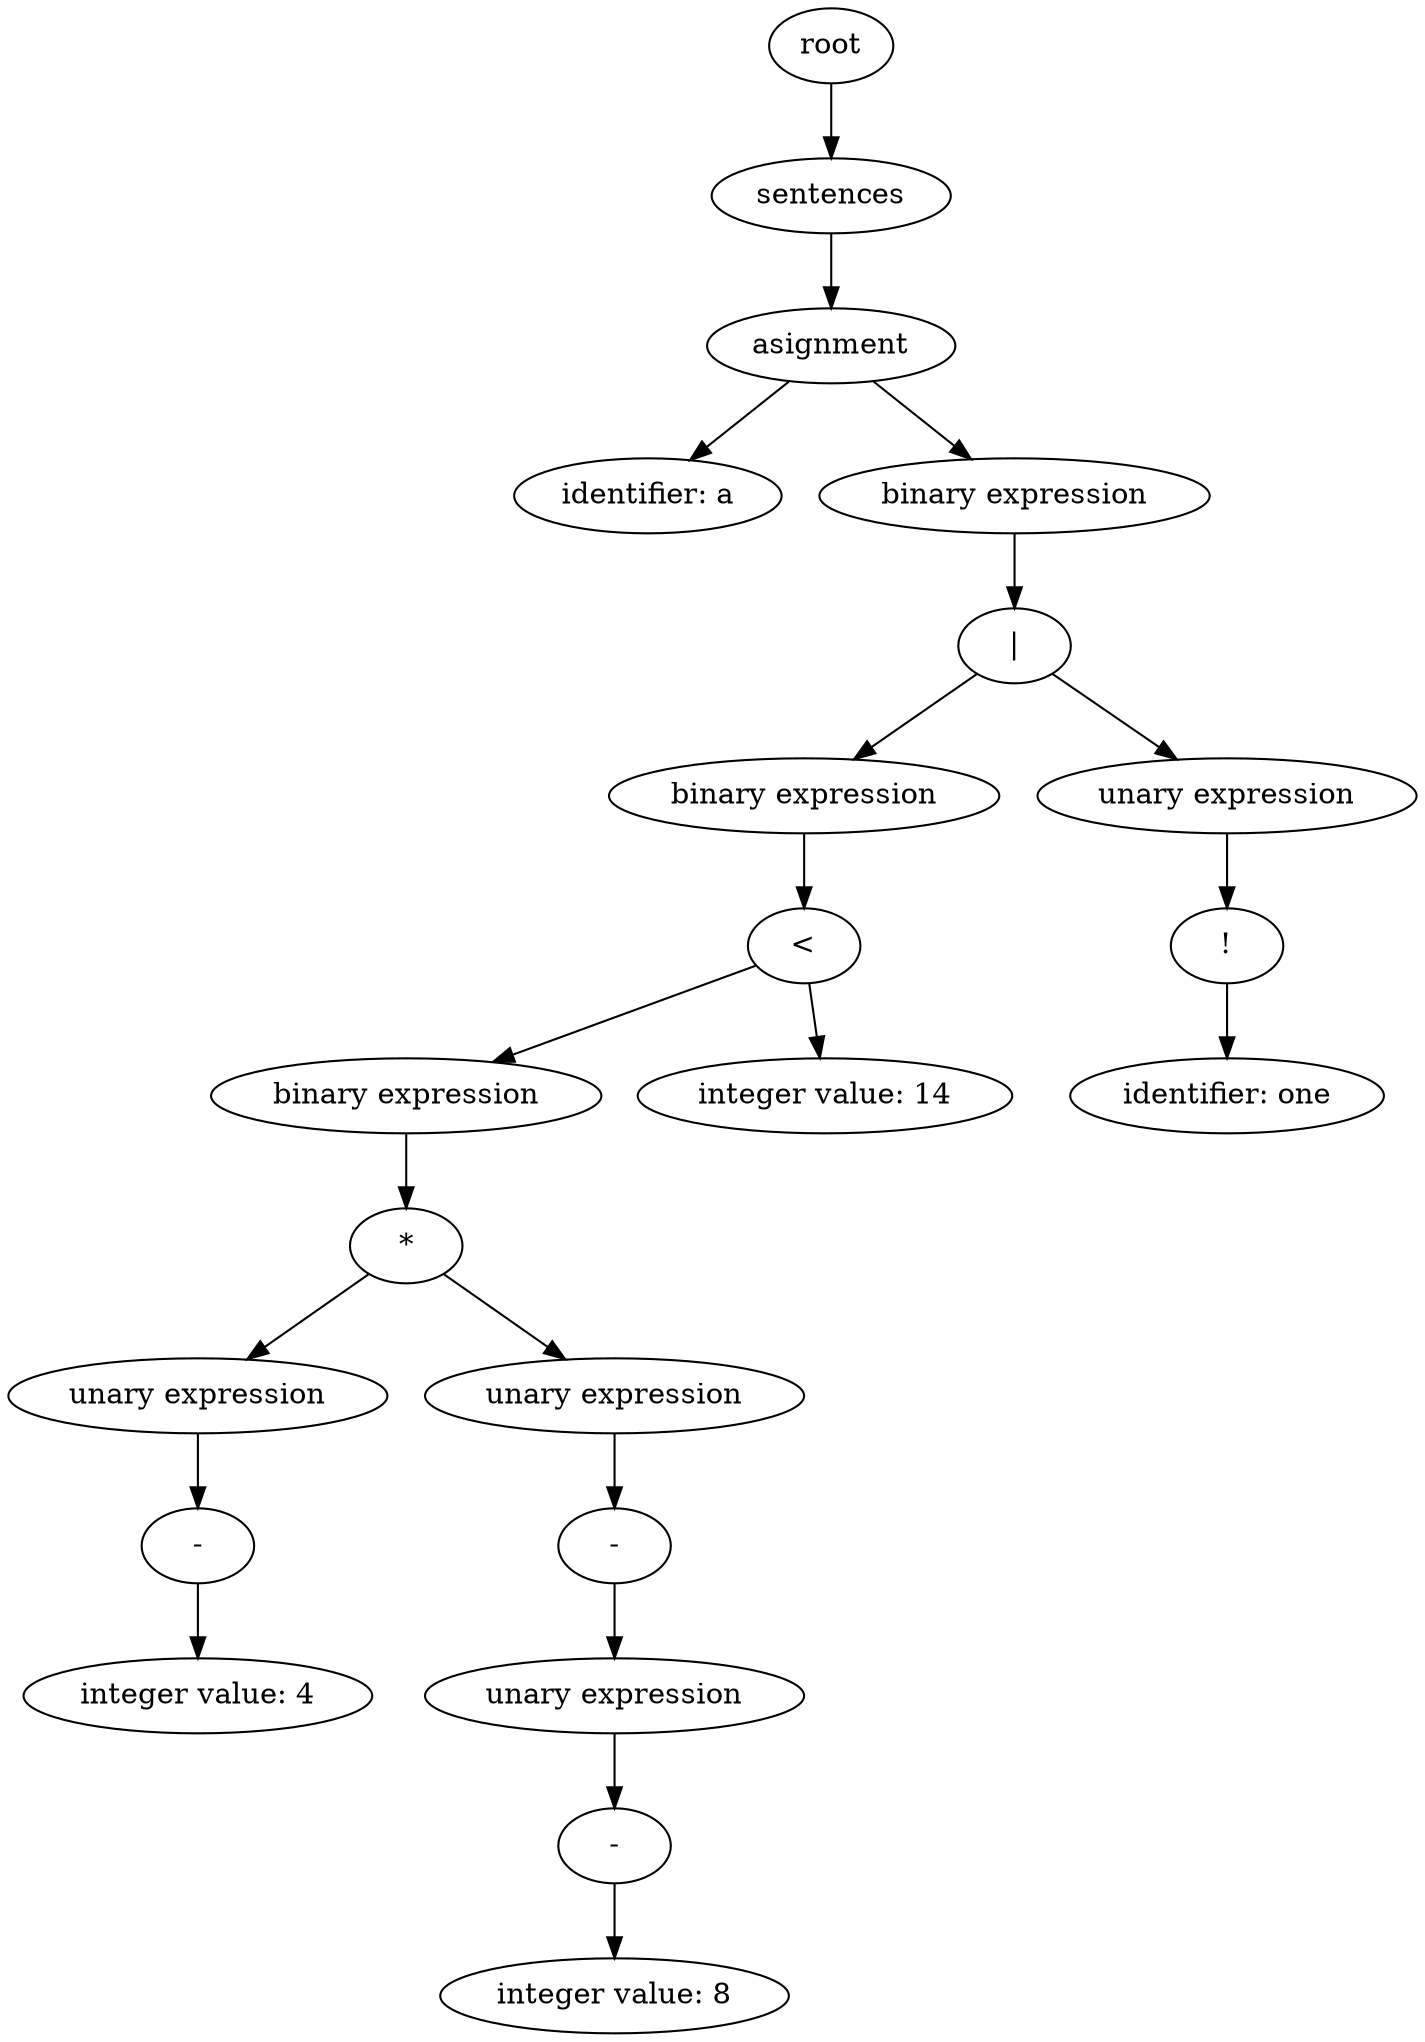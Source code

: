 digraph G{nodo0[label="root"];
node1[label="sentences"];
nodo0->node1;
node2[label="asignment"];
node1->node2;
node3[label="identifier: a"];
node2->node3;
node4[label="binary expression"];
node2->node4;
node5[label="|"];
node4->node5;
node6[label="binary expression"];
node5->node6;
node7[label="<"];
node6->node7;
node8[label="binary expression"];
node7->node8;
node9[label="*"];
node8->node9;
node10[label="unary expression"];
node9->node10;
node11[label="-"];
node10->node11;
node12[label="integer value: 4"];
node11->node12;
node13[label="unary expression"];
node9->node13;
node14[label="-"];
node13->node14;
node15[label="unary expression"];
node14->node15;
node16[label="-"];
node15->node16;
node17[label="integer value: 8"];
node16->node17;
node18[label="integer value: 14"];
node7->node18;
node19[label="unary expression"];
node5->node19;
node20[label="!"];
node19->node20;
node21[label="identifier: one"];
node20->node21;
}